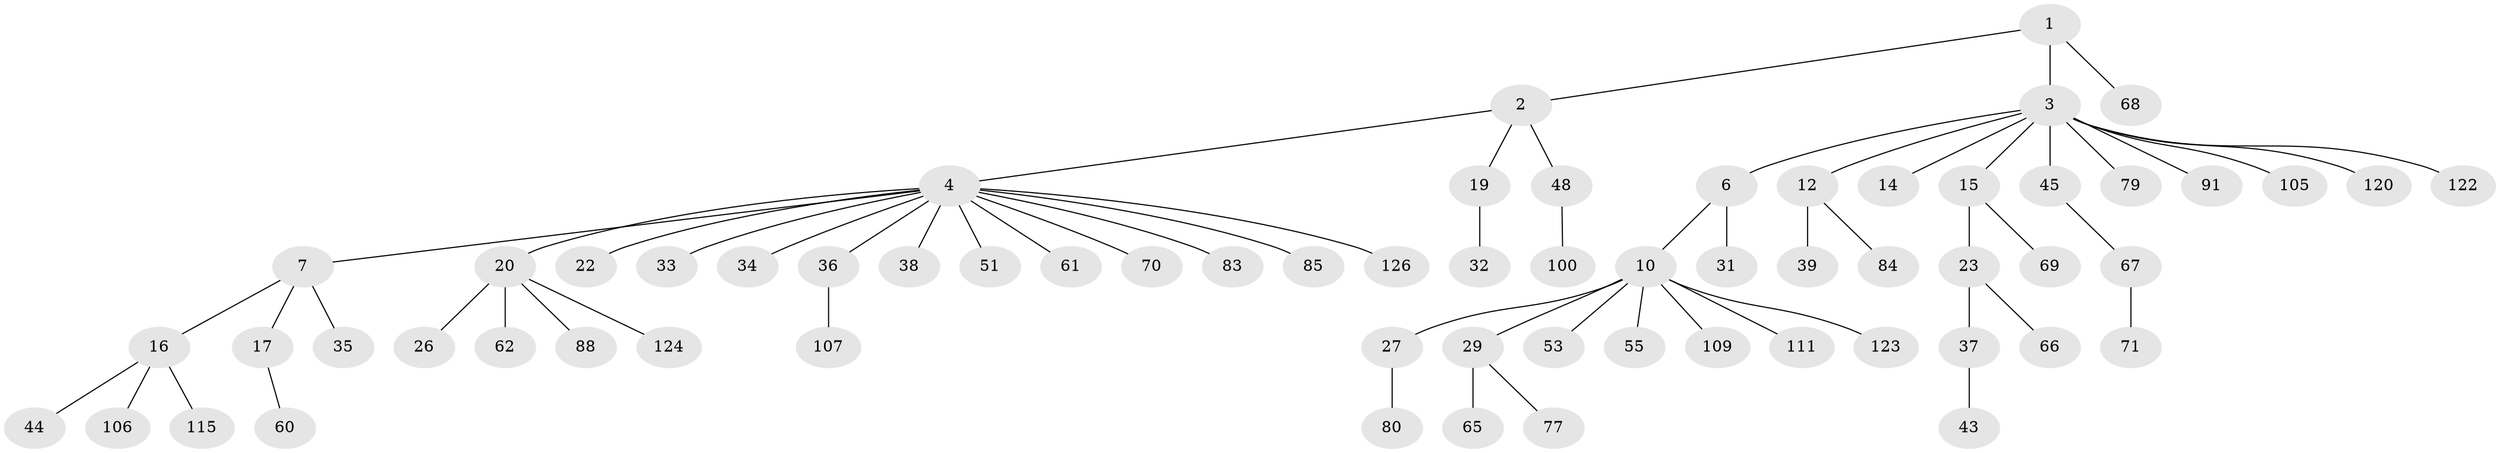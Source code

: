 // original degree distribution, {3: 0.07692307692307693, 4: 0.06923076923076923, 6: 0.015384615384615385, 7: 0.015384615384615385, 8: 0.007692307692307693, 5: 0.046153846153846156, 2: 0.2153846153846154, 1: 0.5538461538461539}
// Generated by graph-tools (version 1.1) at 2025/15/03/09/25 04:15:35]
// undirected, 65 vertices, 64 edges
graph export_dot {
graph [start="1"]
  node [color=gray90,style=filled];
  1 [super="+52"];
  2;
  3 [super="+9+13"];
  4 [super="+5+25"];
  6 [super="+8+54"];
  7 [super="+78"];
  10 [super="+11"];
  12 [super="+30"];
  14 [super="+97+93"];
  15 [super="+103+96"];
  16 [super="+42+21"];
  17;
  19;
  20 [super="+40"];
  22;
  23 [super="+110+50+24"];
  26 [super="+108+57"];
  27 [super="+86+119+118"];
  29 [super="+128"];
  31;
  32 [super="+127"];
  33;
  34;
  35 [super="+41"];
  36;
  37;
  38;
  39 [super="+95"];
  43 [super="+46"];
  44;
  45 [super="+121"];
  48;
  51 [super="+63"];
  53;
  55;
  60;
  61 [super="+90"];
  62;
  65;
  66;
  67;
  68;
  69 [super="+76"];
  70;
  71 [super="+102"];
  77;
  79 [super="+125"];
  80;
  83 [super="+113+117"];
  84;
  85;
  88;
  91 [super="+98"];
  100;
  105;
  106;
  107;
  109;
  111;
  115;
  120;
  122;
  123;
  124;
  126;
  1 -- 2;
  1 -- 3;
  1 -- 68;
  2 -- 4;
  2 -- 19;
  2 -- 48;
  3 -- 6;
  3 -- 12;
  3 -- 14;
  3 -- 120;
  3 -- 105;
  3 -- 122;
  3 -- 91;
  3 -- 15;
  3 -- 79;
  3 -- 45;
  4 -- 20;
  4 -- 22;
  4 -- 85;
  4 -- 126;
  4 -- 33;
  4 -- 34;
  4 -- 36;
  4 -- 38;
  4 -- 7;
  4 -- 70;
  4 -- 51;
  4 -- 83;
  4 -- 61;
  6 -- 10;
  6 -- 31;
  7 -- 16;
  7 -- 17;
  7 -- 35;
  10 -- 27;
  10 -- 53;
  10 -- 123;
  10 -- 29;
  10 -- 55;
  10 -- 109;
  10 -- 111;
  12 -- 39;
  12 -- 84;
  15 -- 23;
  15 -- 69;
  16 -- 44;
  16 -- 106;
  16 -- 115;
  17 -- 60;
  19 -- 32;
  20 -- 26;
  20 -- 62;
  20 -- 88;
  20 -- 124;
  23 -- 37;
  23 -- 66;
  27 -- 80;
  29 -- 65;
  29 -- 77;
  36 -- 107;
  37 -- 43;
  45 -- 67;
  48 -- 100;
  67 -- 71;
}
